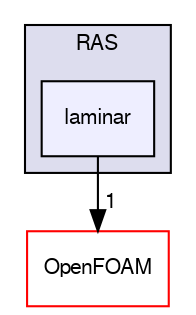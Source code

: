 digraph "src/turbulenceModels/incompressible/RAS/laminar" {
  bgcolor=transparent;
  compound=true
  node [ fontsize="10", fontname="FreeSans"];
  edge [ labelfontsize="10", labelfontname="FreeSans"];
  subgraph clusterdir_dcb808b1162c061e4ccc93d1355da308 {
    graph [ bgcolor="#ddddee", pencolor="black", label="RAS" fontname="FreeSans", fontsize="10", URL="dir_dcb808b1162c061e4ccc93d1355da308.html"]
  dir_19bc5bad934ac697bd83643d90dc74b2 [shape=box, label="laminar", style="filled", fillcolor="#eeeeff", pencolor="black", URL="dir_19bc5bad934ac697bd83643d90dc74b2.html"];
  }
  dir_c5473ff19b20e6ec4dfe5c310b3778a8 [shape=box label="OpenFOAM" color="red" URL="dir_c5473ff19b20e6ec4dfe5c310b3778a8.html"];
  dir_19bc5bad934ac697bd83643d90dc74b2->dir_c5473ff19b20e6ec4dfe5c310b3778a8 [headlabel="1", labeldistance=1.5 headhref="dir_000604_001732.html"];
}
